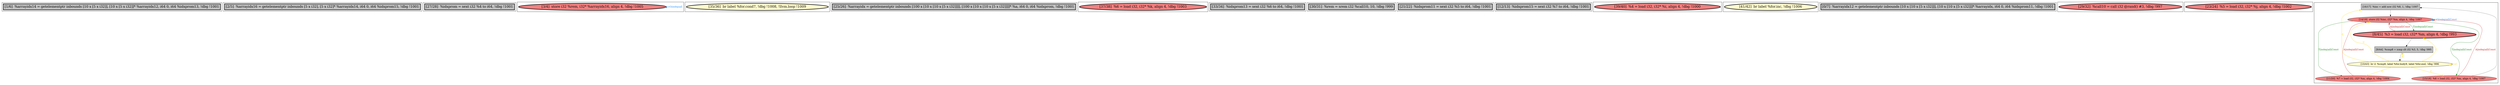 
digraph G {





subgraph cluster16 {


node422 [penwidth=3.0,fontsize=20,fillcolor=grey,label="[1/6]  %arrayidx14 = getelementptr inbounds [10 x [5 x i32]], [10 x [5 x i32]]* %arrayidx12, i64 0, i64 %idxprom13, !dbg !1001",shape=rectangle,style=filled ]



}

subgraph cluster4 {


node404 [penwidth=3.0,fontsize=20,fillcolor=grey,label="[2/5]  %arrayidx16 = getelementptr inbounds [5 x i32], [5 x i32]* %arrayidx14, i64 0, i64 %idxprom15, !dbg !1001",shape=rectangle,style=filled ]



}

subgraph cluster3 {


node403 [penwidth=3.0,fontsize=20,fillcolor=grey,label="[27/28]  %idxprom = sext i32 %4 to i64, !dbg !1001",shape=rectangle,style=filled ]



}

subgraph cluster2 {


node402 [penwidth=3.0,fontsize=20,fillcolor=lightcoral,label="[3/4]  store i32 %rem, i32* %arrayidx16, align 4, !dbg !1005",shape=ellipse,style=filled ]

node402->node402 [style=solid,color=dodgerblue,label="O|indep|all",penwidth=1.0,fontcolor=dodgerblue ]


}

subgraph cluster1 {


node401 [penwidth=3.0,fontsize=20,fillcolor=lemonchiffon,label="[35/36]  br label %for.cond7, !dbg !1008, !llvm.loop !1009",shape=ellipse,style=filled ]



}

subgraph cluster12 {


node412 [penwidth=3.0,fontsize=20,fillcolor=grey,label="[25/26]  %arrayidx = getelementptr inbounds [100 x [10 x [10 x [5 x i32]]]], [100 x [10 x [10 x [5 x i32]]]]* %a, i64 0, i64 %idxprom, !dbg !1001",shape=rectangle,style=filled ]



}

subgraph cluster5 {


node405 [penwidth=3.0,fontsize=20,fillcolor=lightcoral,label="[37/38]  %6 = load i32, i32* %k, align 4, !dbg !1003",shape=ellipse,style=filled ]



}

subgraph cluster0 {


node400 [penwidth=3.0,fontsize=20,fillcolor=grey,label="[33/34]  %idxprom13 = sext i32 %6 to i64, !dbg !1001",shape=rectangle,style=filled ]



}

subgraph cluster6 {


node406 [penwidth=3.0,fontsize=20,fillcolor=grey,label="[30/31]  %rem = srem i32 %call10, 10, !dbg !999",shape=rectangle,style=filled ]



}

subgraph cluster14 {


node414 [penwidth=3.0,fontsize=20,fillcolor=grey,label="[21/22]  %idxprom11 = sext i32 %5 to i64, !dbg !1001",shape=rectangle,style=filled ]



}

subgraph cluster7 {


node407 [penwidth=3.0,fontsize=20,fillcolor=grey,label="[12/13]  %idxprom15 = sext i32 %7 to i64, !dbg !1001",shape=rectangle,style=filled ]



}

subgraph cluster8 {


node408 [penwidth=3.0,fontsize=20,fillcolor=lightcoral,label="[39/40]  %4 = load i32, i32* %i, align 4, !dbg !1000",shape=ellipse,style=filled ]



}

subgraph cluster9 {


node409 [penwidth=3.0,fontsize=20,fillcolor=lemonchiffon,label="[41/42]  br label %for.inc, !dbg !1006",shape=ellipse,style=filled ]



}

subgraph cluster10 {


node410 [penwidth=3.0,fontsize=20,fillcolor=grey,label="[0/7]  %arrayidx12 = getelementptr inbounds [10 x [10 x [5 x i32]]], [10 x [10 x [5 x i32]]]* %arrayidx, i64 0, i64 %idxprom11, !dbg !1001",shape=rectangle,style=filled ]



}

subgraph cluster11 {


node411 [penwidth=3.0,fontsize=20,fillcolor=lightcoral,label="[29/32]  %call10 = call i32 @rand() #3, !dbg !997",shape=ellipse,style=filled ]



}

subgraph cluster13 {


node413 [penwidth=3.0,fontsize=20,fillcolor=lightcoral,label="[23/24]  %5 = load i32, i32* %j, align 4, !dbg !1002",shape=ellipse,style=filled ]



}

subgraph cluster15 {


node416 [fillcolor=grey,label="[16/17]  %inc = add nsw i32 %8, 1, !dbg !1007",shape=rectangle,style=filled ]
node420 [fillcolor=lemonchiffon,label="[10/43]  br i1 %cmp8, label %for.body9, label %for.end, !dbg !996",shape=ellipse,style=filled ]
node421 [fillcolor=grey,label="[9/44]  %cmp8 = icmp slt i32 %3, 5, !dbg !995",shape=rectangle,style=filled ]
node415 [fillcolor=lightcoral,label="[14/19]  store i32 %inc, i32* %m, align 4, !dbg !1007",shape=ellipse,style=filled ]
node418 [penwidth=3.0,fontsize=20,fillcolor=lightcoral,label="[8/45]  %3 = load i32, i32* %m, align 4, !dbg !993",shape=ellipse,style=filled ]
node417 [fillcolor=lightcoral,label="[15/18]  %8 = load i32, i32* %m, align 4, !dbg !1007",shape=ellipse,style=filled ]
node419 [fillcolor=lightcoral,label="[11/20]  %7 = load i32, i32* %m, align 4, !dbg !1004",shape=ellipse,style=filled ]

node420->node419 [style=solid,color=gold,label="C",penwidth=1.0,fontcolor=gold ]
node420->node417 [style=solid,color=gold,label="C",penwidth=1.0,fontcolor=gold ]
node415->node415 [style=solid,color=dodgerblue,label="O|indep|all|Const",penwidth=1.0,fontcolor=dodgerblue ]
node420->node416 [style=solid,color=gold,label="C",penwidth=1.0,fontcolor=gold ]
node420->node418 [style=solid,color=gold,label="C",penwidth=1.0,fontcolor=gold ]
node416->node415 [style=solid,color=black,label="",penwidth=0.5,fontcolor=black ]
node417->node415 [style=solid,color=firebrick3,label="A|indep|all|Const",penwidth=1.0,fontcolor=firebrick3 ]
node420->node415 [style=solid,color=gold,label="C",penwidth=1.0,fontcolor=gold ]
node415->node419 [style=solid,color=forestgreen,label="T|indep|all|Const",penwidth=1.0,fontcolor=forestgreen ]
node420->node420 [style=solid,color=gold,label="C",penwidth=1.0,fontcolor=gold ]
node415->node417 [style=solid,color=forestgreen,label="T|indep|all|Const",penwidth=1.0,fontcolor=forestgreen ]
node415->node418 [style=solid,color=forestgreen,label="T|indep|all|Const",penwidth=1.0,fontcolor=forestgreen ]
node419->node415 [style=solid,color=firebrick3,label="A|indep|all|Const",penwidth=1.0,fontcolor=firebrick3 ]
node418->node421 [style=solid,color=black,label="",penwidth=0.5,fontcolor=black ]
node418->node415 [style=solid,color=firebrick3,label="A|indep|all|Const",penwidth=1.0,fontcolor=firebrick3 ]
node417->node416 [style=solid,color=black,label="",penwidth=0.5,fontcolor=black ]
node421->node420 [style=solid,color=black,label="",penwidth=0.5,fontcolor=black ]
node420->node421 [style=solid,color=gold,label="C",penwidth=1.0,fontcolor=gold ]


}

}

